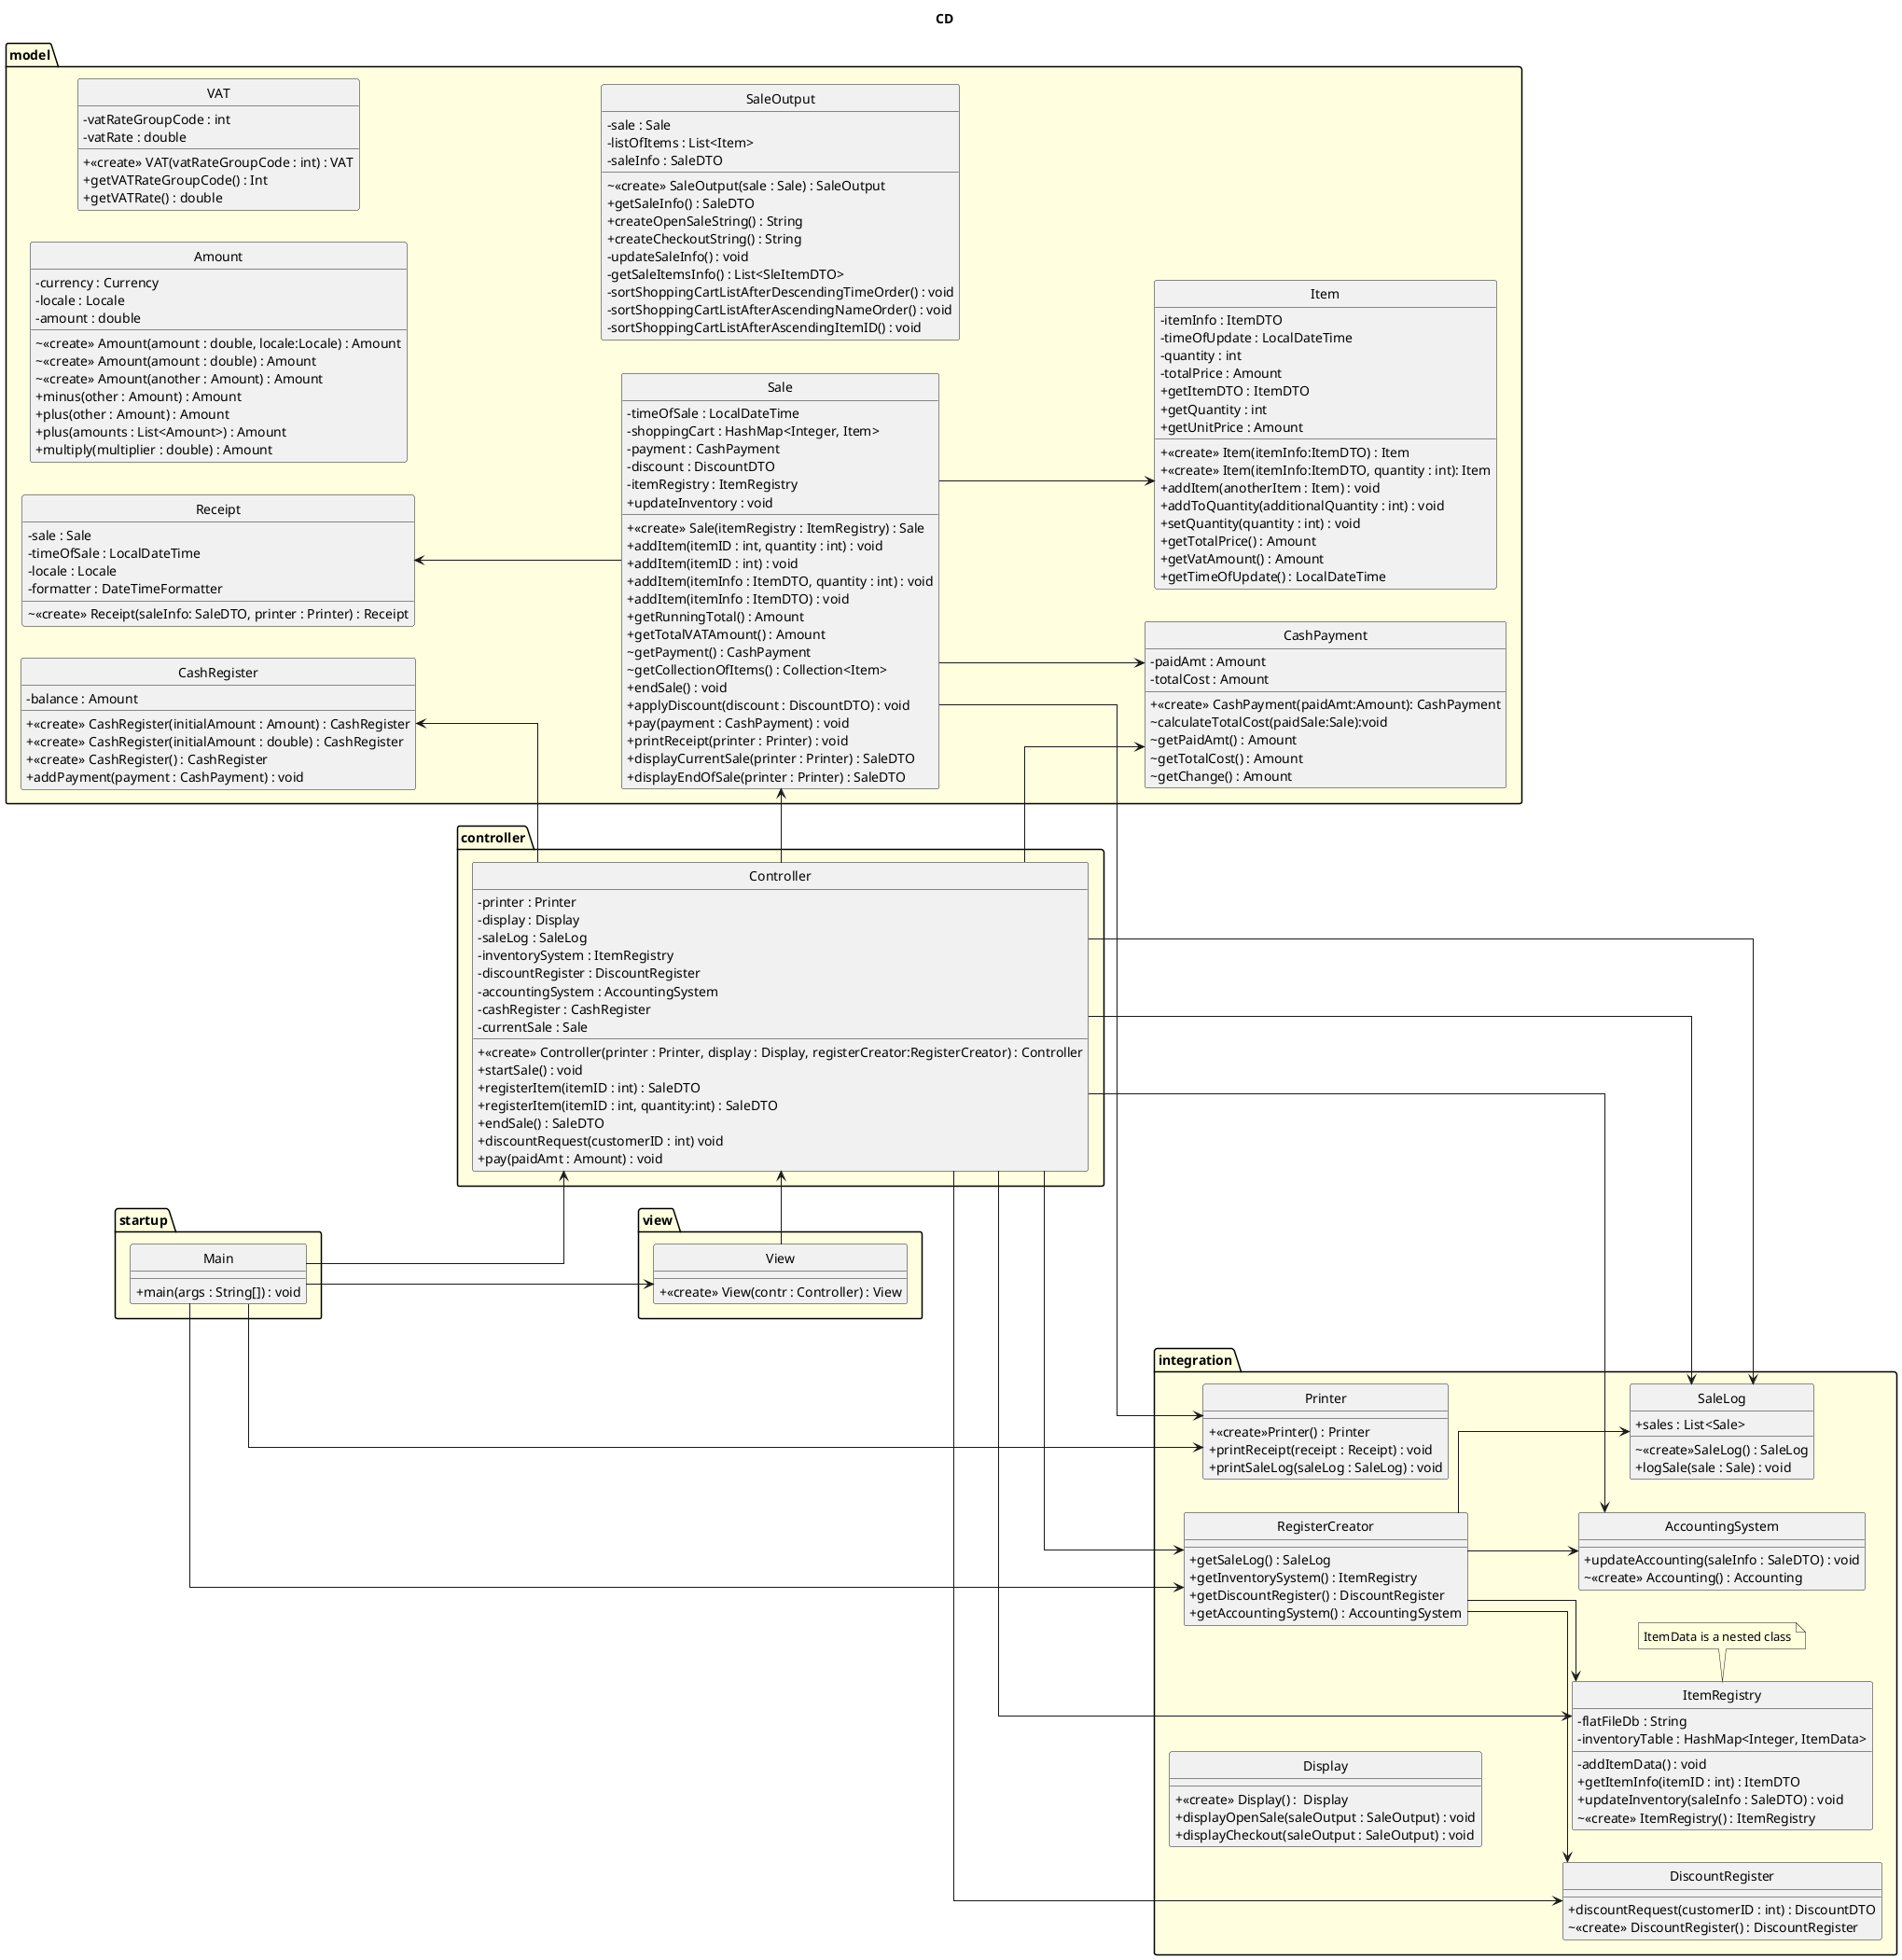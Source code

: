@startuml
'https://plantuml.com/class-diagram
title CD
hide circle
skinparam linetype ortho
skinparam package {
    BackgroundColor LightYellow
}
'top to bottom direction
left to right direction
skinparam ClassAttributeIconSize 0
together {
package startup {
    class Main{
        +main(args : String[]) : void
    }
}
    package view {
    class View {
        + <<create>> View(contr : Controller) : View
    }
    }
    package controller {
        class Controller{
            - printer : Printer
            - display : Display
            - saleLog : SaleLog
            - inventorySystem : ItemRegistry
            - discountRegister : DiscountRegister
            - accountingSystem : AccountingSystem
            - cashRegister : CashRegister
            - currentSale : Sale
            +<<create>> Controller(printer : Printer, display : Display, registerCreator:RegisterCreator) : Controller
            +startSale() : void
            +registerItem(itemID : int) : SaleDTO
            +registerItem(itemID : int, quantity:int) : SaleDTO
            +endSale() : SaleDTO
            +discountRequest(customerID : int) void
            +pay(paidAmt : Amount) : void
        }
    }
    package model {
        class Sale{
            - timeOfSale : LocalDateTime
            - shoppingCart : HashMap<Integer, Item>
            - payment : CashPayment
            - discount : DiscountDTO
            - itemRegistry : ItemRegistry
            + <<create>> Sale(itemRegistry : ItemRegistry) : Sale
            + addItem(itemID : int, quantity : int) : void
            + addItem(itemID : int) : void
            + addItem(itemInfo : ItemDTO, quantity : int) : void
            + addItem(itemInfo : ItemDTO) : void
            + getRunningTotal() : Amount
            + getTotalVATAmount() : Amount
            ~ getPayment() : CashPayment
            ~ getCollectionOfItems() : Collection<Item>
            + endSale() : void
            + applyDiscount(discount : DiscountDTO) : void
            + pay(payment : CashPayment) : void
            + printReceipt(printer : Printer) : void
            + displayCurrentSale(printer : Printer) : SaleDTO
            + displayEndOfSale(printer : Printer) : SaleDTO
            + updateInventory : void
        }
        class Item{
            - itemInfo : ItemDTO
            - timeOfUpdate : LocalDateTime
            - quantity : int
            - totalPrice : Amount
            + <<create>> Item(itemInfo:ItemDTO) : Item
            + <<create>> Item(itemInfo:ItemDTO, quantity : int): Item
            + addItem(anotherItem : Item) : void
            + addToQuantity(additionalQuantity : int) : void
            + setQuantity(quantity : int) : void
            + getTotalPrice() : Amount
            + getVatAmount() : Amount
            + getTimeOfUpdate() : LocalDateTime
            + getItemDTO : ItemDTO
            + getQuantity : int
            + getUnitPrice : Amount
'            + increment():void
'            + decrement():void
            }
        class CashPayment{
            - paidAmt : Amount
            - totalCost : Amount
            + <<create>> CashPayment(paidAmt:Amount): CashPayment
            ~ calculateTotalCost(paidSale:Sale):void
            ~ getPaidAmt() : Amount
            ~ getTotalCost() : Amount
            ~ getChange() : Amount
            }
        class CashRegister{
            - balance : Amount
            + <<create>> CashRegister(initialAmount : Amount) : CashRegister
            + <<create>> CashRegister(initialAmount : double) : CashRegister
            + <<create>> CashRegister() : CashRegister
            + addPayment(payment : CashPayment) : void
        }
        class Receipt{
            - sale : Sale
            - timeOfSale : LocalDateTime
            - locale : Locale
            - formatter : DateTimeFormatter
            ~ <<create>> Receipt(saleInfo: SaleDTO, printer : Printer) : Receipt

        }
        class Amount{
            - currency : Currency
            - locale : Locale
            - amount : double
            ~ <<create>> Amount(amount : double, locale:Locale) : Amount
            ~ <<create>> Amount(amount : double) : Amount
            ~ <<create>> Amount(another : Amount) : Amount
            + minus(other : Amount) : Amount
            + plus(other : Amount) : Amount
            + plus(amounts : List<Amount>) : Amount
            + multiply(multiplier : double) : Amount
        }
        class VAT{
            - vatRateGroupCode : int
            - vatRate : double
            + <<create>> VAT(vatRateGroupCode : int) : VAT
            + getVATRateGroupCode() : Int
            + getVATRate() : double
        }
        class SaleOutput {
            - sale : Sale
            - listOfItems : List<Item>
            - saleInfo : SaleDTO
            ~ <<create>> SaleOutput(sale : Sale) : SaleOutput
            + getSaleInfo() : SaleDTO
            + createOpenSaleString() : String
            + createCheckoutString() : String
            - updateSaleInfo() : void
            - getSaleItemsInfo() : List<SleItemDTO>
            - sortShoppingCartListAfterDescendingTimeOrder() : void
            - sortShoppingCartListAfterAscendingNameOrder() : void
            - sortShoppingCartListAfterAscendingItemID() : void
'           Ska getSaleInfo vara private eller packageprivate? Hur ska den användas externt?
        }
    }
}
    package integration {
        class RegisterCreator{
            + getSaleLog() : SaleLog
            + getInventorySystem() : ItemRegistry
            + getDiscountRegister() : DiscountRegister
            + getAccountingSystem() : AccountingSystem
        }
        class DiscountRegister{
            +discountRequest(customerID : int) : DiscountDTO
            ~<<create>> DiscountRegister() : DiscountRegister
        }
        class ItemRegistry{
            - flatFileDb : String
            - inventoryTable : HashMap<Integer, ItemData>
            - addItemData() : void
            + getItemInfo(itemID : int) : ItemDTO
            + updateInventory(saleInfo : SaleDTO) : void
            ~ <<create>> ItemRegistry() : ItemRegistry
        }
            note bottom : ItemData is a nested class
        class SaleLog{
            + sales : List<Sale>
            ~<<create>>SaleLog() : SaleLog
            + logSale(sale : Sale) : void
        }
        class AccountingSystem{
            + updateAccounting(saleInfo : SaleDTO) : void
            ~ <<create>> Accounting() : Accounting
        }
        class Printer{
            + <<create>>Printer() : Printer
            + printReceipt(receipt : Receipt) : void
            + printSaleLog(saleLog : SaleLog) : void
        }
        class Display{
            + <<create>> Display() :  Display
            + displayOpenSale(saleOutput : SaleOutput) : void
            + displayCheckout(saleOutput : SaleOutput) : void
        }
    }
Main --> View
Main -left-> Controller
Main ---> Printer
Main ---> RegisterCreator
Controller -up-> CashRegister
Controller --> SaleLog
Controller --> DiscountRegister
Controller --> AccountingSystem
Controller --> ItemRegistry
Controller --> RegisterCreator
RegisterCreator --> DiscountRegister
RegisterCreator --> AccountingSystem
RegisterCreator --> ItemRegistry
RegisterCreator --> SaleLog
View -right-> Controller
Controller --> Sale
Controller --> CashPayment
Sale --> CashPayment
Controller --> SaleLog
Receipt <-- Sale
Sale --> Printer
Sale --> Item
@enduml

@startuml
title DTO
' //TODO Ska vi ha en customerDTO och customerDb?
hide circle
skinparam ClassAttributeIconSize 0
skinparam linetype ortho
skinparam package {
    BackgroundColor LightYellow
}
    package dto {
        class SaleDTO{
            - timeOfSale : LocalDateTime
            - saleItemsInfo : List<SaleItemDTO>
            - totalPrice : Amount
            - totalVATAmount : Amount
            + <<create>> SaleDTO() : SaleDTO
        }
        class ItemDTO{
            - itemId : int
            - name : String
            - description : String
            - price : Amount
            - vat : VAT
            +<<create>> ItemDTO() : ItemDTO
        }
        class SaleItemDTO{
            - itemInfo : ItemDTO
            - quantity : Int
            - totalPrice : Amount
            + <<create>> SaleItemDTO() : SaleItemDTO
        }
        class DiscountDTO{
'            // TODO ska discount finnas med i SaleDTO?
'            -customerID : int
'            -discountRules
            - discountRate : Double
            +<<create>>DiscountDTO() : DiscountDTO
            +<<create>>DiscountDTO(discountRate : Double) : DiscountDTO
            + getDiscountRate() : double
            + getDiscountMultiplier() : double
        }
        note right : Attributes TBD based on Discount Rules.
    }
note left : getters are included as methods for all DTO attributes
@enduml

@startuml
skinparam style strictuml
participant ":Main" as Main
participant "printer:Printer" as printer
participant "display:Display" as display
participant ":View" as View
participant "registerCreator:RegisterCreator" as registerCreator
participant "contr:Controller" as contr
participant "saleLog:SaleLog" as saleLog
participant ":DiscountRegister" as DiscountRegister
participant ":AccountingSystem" as AccountingSystem
participant ":ItemRegistry" as ItemRegistry
participant "cashRegister:CashRegister" as cashRegister
' user -> Main: main()
' create Printer
autonumber 1
Main -> printer : <<create>>\n printer = Printer():Printer
activate printer
deactivate printer

autonumber 2
Main -> display : <<create>>\n display = Display():Display
activate display
deactivate display

autonumber 3
Main -> registerCreator : <<create>>\n registerCreator = RegisterCreator():RegisterCreator
activate registerCreator

autonumber 3.1
registerCreator -> saleLog : <<create>>\n saleLog = SaleLog():SaleLog
activate saleLog
deactivate saleLog

' create AccountingSystem
autonumber 3.2
registerCreator -> AccountingSystem : <<create>>\n AccountingSystem():AccountingSystem
activate AccountingSystem
deactivate AccountingSystem

' create DiscountRegister
autonumber 3.3
registerCreator -> DiscountRegister : <<create>>\n DiscountRegister():DiscountRegister
activate DiscountRegister
deactivate DiscountRegister

' create ItemRegistry
autonumber 3.4
registerCreator -> ItemRegistry: <<create>>\n ItemRegistry():ItemRegistry
activate ItemRegistry
deactivate ItemRegistry
deactivate registerCreator

autonumber 4
' create contr
Main -> contr : <<create>>\n contr = Controller(printer : Printer, display : Display, registerCreator : RegisterCreator):Controller
activate contr

' create CashRegister
autonumber 4.1
contr -> cashRegister : <<create>>\n cashRegister = CashRegister(initialAmount: int):CashRegister
activate cashRegister
deactivate cashRegister

deactivate contr

' create View
autonumber 5
Main -> View : <<create>>\n View(contr: Controller):View
activate View
deactivate View
@enduml

@startuml
skinparam style strictuml

'autoactivate on 'TODO activationbars!!!!!!!
' actor user
hide unlinked
title "startSale"
participant ":View" as View
participant "contr:Controller" as contr
participant "currentSale:Sale" as currentSale

autonumber 1
View -> contr : startSale(): void
activate contr

autonumber 1.1
'contr -> currentSale :  <<create>> \n currentSale = Sale(printer: Printer):Sale
contr -> currentSale :  <<create>> \n currentSale = Sale(itemRegistry : ItemRegistry):Sale
activate currentSale
deactivate currentSale
deactivate contr

autonumber stop
@enduml

@startuml
skinparam style strictuml

title registerItem
'REGISTERITEM
hide unlinked
participant ":View" as View
participant "contr:Controller" as contr
participant "currentSale:Sale" as currentSale
participant "shoppingCart:Map<Integer, Item>" as shoppingCart
participant "itemRegistry:ItemRegistry" as itemRegistry
participant ":Item" as Item
participant ":SaleOutput" as SaleOutput
participant "saleOutput:SaleOutput" as saleOutput
participant "display:Display" as display

loop moreItems
'[validIdentifier]
    alt singleItem
        autonumber 1
        View -> contr : saleInfo = registerItem(itemID:int) : SaleDTO
        activate contr
        autonumber 1.1
        contr -> contr : registerItem(itemID:int, 1 : int) : SaleDTO
        activate contr
        deactivate contr
        deactivate contr

'        autonumber 1.1
''        contr -> inventorySystem : itemInfo = registerItem(itemID:int):ItemDTO
'        contr -> itemRegistry : itemInfo = getItemInfo(itemID:int):ItemDTO
'        activate itemRegistry
'        alt invalidItem
'        autonumber 1.1.1
'        contr <-- itemRegistry : itemNotFound(itemID:int)
'        deactivate itemRegistry
'        autonumber 1.2
'        View <-- contr : itemNotFound(itemID:int)

   else else
        autonumber 1
        View -> contr : saleInfo = registerItem(itemID:int, quantity:int) : SaleDTO
        activate contr
   end
        deactivate itemRegistry
        note right: itemRegistry creates ItemDTO

        autonumber 1.2
        contr -> currentSale : addItem(itemID : int, quantity:int) : void
        activate currentSale
        autonumber 1.2.1
        currentSale -> shoppingCart : isItemInCart = containsKey(itemID : int) : bool
        alt isItemInCart
            autonumber 1.2.2
            currentSale -> shoppingCart : get.(itemID : int) : Item
            activate shoppingCart
            deactivate shoppingCart
            autonumber 1.2.3
            currentSale -> Item : addToQuantity(quantity : int) : void
            activate Item
            deactivate Item
        else
            autonumber 1.2.2
            currentSale -> itemRegistry : itemInfo = getItemInfo(itemID : int) : ItemDTO
            autonumber 1.2.3
            currentSale -> Item : <<create>> \n item = Item(itemInfo : ItemDTO, quantity : int)
            activate Item
            deactivate Item
            autonumber 1.2.4
            currentSale -> shoppingCart : put((itemID(), item) : Item
            activate shoppingCart
            deactivate shoppingCart
        end
        deactivate currentSale
        autonumber 1.3
        contr -> currentSale : displayOpenSale(display : Display) : SaleDTO
        activate currentSale
        autonumber 1.3.1
        currentSale -> SaleOutput : <<create>> \n saleOutput = SaleOutput(sale : Sale) : SaleOutput
        activate SaleOutput
        deactivate SaleOutput
        autonumber 1.3.2
        currentSale -> display : displayOpenSale(saleOutput : SaleOutput) : void
        activate display
'        display -> saleOutput : createOpenSaleString() : String
'        activate saleOutput
'        deactivate saleOutput
        deactivate display
        autonumber 1.3.3
        currentSale -> saleOutput : getSaleInfo() : SaleDTO
        activate saleOutput
        deactivate saleOutput
        deactivate currentSale

        deactivate contr

        deactivate contr
end

autonumber stop
@enduml

@startuml
skinparam style strictuml
title EndSale

participant ":View" as View
participant "contr:Controller" as contr
participant "currentSale:Sale" as currentSale
participant "display:Display" as display
participant ":SaleOutput" as SaleOutput
participant "saleOutput:SaleOutput" as saleOutput

autonumber 1
View -> contr : saleInfo = endSale() : SaleDTO
activate contr
autonumber 1.1
contr -> currentSale : saleInfo = endSale (): void (DEN GÖR INGET NU)
activate currentSale
deactivate currentSale
autonumber 1.2
contr -> currentSale : displayCheckout(display : Display) : SaleDTO
activate currentSale
autonumber 1.2.1
currentSale -> SaleOutput : <<create>> \n saleOutput= SaleOutput(sale : Sale) : SaleOutput
activate SaleOutput
deactivate SaleOutput
autonumber 1.2.2
currentSale -> display : displayCheckout(saleOutput : SaleOutput)
activate display
deactivate display
autonumber 1.2.3
currentSale -> saleOutput : getSaleInfo() : SaleDTO
activate saleOutput
deactivate saleOutput
deactivate currentSale
deactivate contr
note right: saleOutput creates saleDTO

autonumber stop
@enduml

@startuml
skinparam style strictuml
title discountRequest

participant ":View" as View
participant "contr:Controller" as contr
participant ":DiscountRegister" as DiscountRegister
participant "currentSale:Sale" as currentSale

autonumber 1
View -> contr : discountRequest(customerID:int): void
activate contr
note right : gets new SaleDTO after discount
autonumber 1.1
'create DiscountRegister
contr -> DiscountRegister : discount = DiscountRequest(customerID:int) : DiscountDTO
activate DiscountRegister
deactivate DiscountRegister
note right: Discount creates discountDTO
autonumber 1.2
contr -> currentSale : applyDiscount(discount:DiscountDTO): void
activate currentSale
deactivate currentSale
note right: discountDTO is used to \nupdate currentSale to \ninclude discount(s)

deactivate contr

autonumber stop
@enduml

@startuml
skinparam style strictuml
title addPayment

participant ":View" as View
participant "contr:Controller" as contr
participant "currentSale:Sale" as currentSale
participant "printer:Printer" as printer
participant "itemRegistry:ItemRegistry" as itemRegistry
participant "cashRegister:CashRegister" as cashRegister
participant "payment:CashPayment" as payment
participant ":AccountingSystem" as AccountingSystem
participant "currentReceipt:Receipt" as currentReceipt
participant "saleLog:SaleLog" as saleLog


autonumber 1
'View -> contr : changeAmount = pay(payment:CashPayment) : Amount
View -> contr : changeAmount = pay(paidAmt:Amount) : void
activate contr
autonumber 1.1
contr -> payment : <<create>> \npayment = CashPayment(paidAmt:Amount) : CashPayment
activate payment
deactivate payment
autonumber 1.2
contr -> currentSale : pay(payment:CashPayment) : void
activate currentSale
autonumber 1.2.1
currentSale -> payment : calculateTotalCost(paidSale:Sale):void
activate payment
autonumber 1.2.1.1
payment -> currentSale : payment.totalCost = getRunningTotal() : void
activate currentSale
deactivate currentSale
deactivate payment
deactivate currentSale
autonumber 1.3
contr -> cashRegister : addPayment (payment:CashPayment) : void
activate cashRegister
autonumber 1.3.1
note right : balance.plus(payment.getPaidAmt())\nbalance.minus(payment.getChange())
deactivate cashRegister


autonumber 1.4
contr -> saleLog:logSale(saleInfo:SaleDTO):void
activate saleLog
deactivate saleLog

autonumber 1.5
contr -> currentSale : updateInventory():void
activate currentSale
autonumber 1.5.1
currentSale -> itemRegistry : updateInventory(currentSale.getCollectionOfItems() : Collection<Item>)
activate itemRegistry
autonumber 1.5.1.1
itemRegistry -> itemRegistry : updateDatabase() :void
activate itemRegistry
deactivate itemRegistry
deactivate itemRegistry
deactivate currentSale
autonumber 1.6
contr -> AccountingSystem : updateToAccounting(saleInfo:SaleDTO): void
activate AccountingSystem
deactivate AccountingSystem
autonumber 1.7
contr -> currentSale : printReceipt(printer:Printer) : void
activate currentSale
autonumber 1.7.1
currentSale -> currentReceipt : <<create>>\n receipt = Receipt(sale:Sale) : Receipt
activate currentReceipt
deactivate currentReceipt
autonumber 1.7.2
currentSale -> printer :printReceipt(receipt:Receipt):void
activate printer
deactivate printer
deactivate currentSale
deactivate contr
autonumber stop
@enduml
